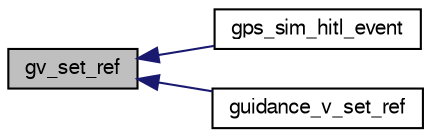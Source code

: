 digraph "gv_set_ref"
{
  edge [fontname="FreeSans",fontsize="10",labelfontname="FreeSans",labelfontsize="10"];
  node [fontname="FreeSans",fontsize="10",shape=record];
  rankdir="LR";
  Node1 [label="gv_set_ref",height=0.2,width=0.4,color="black", fillcolor="grey75", style="filled", fontcolor="black"];
  Node1 -> Node2 [dir="back",color="midnightblue",fontsize="10",style="solid",fontname="FreeSans"];
  Node2 [label="gps_sim_hitl_event",height=0.2,width=0.4,color="black", fillcolor="white", style="filled",URL="$gps__sim__hitl_8h.html#a550f99981aff6aed9736f6e16f6d9f02"];
  Node1 -> Node3 [dir="back",color="midnightblue",fontsize="10",style="solid",fontname="FreeSans"];
  Node3 [label="guidance_v_set_ref",height=0.2,width=0.4,color="black", fillcolor="white", style="filled",URL="$rotorcraft_2guidance_2guidance__v_8h.html#a9cf07bda38d537147bd9b5f8c90455a2",tooltip="Set guidance ref parameters. "];
}
